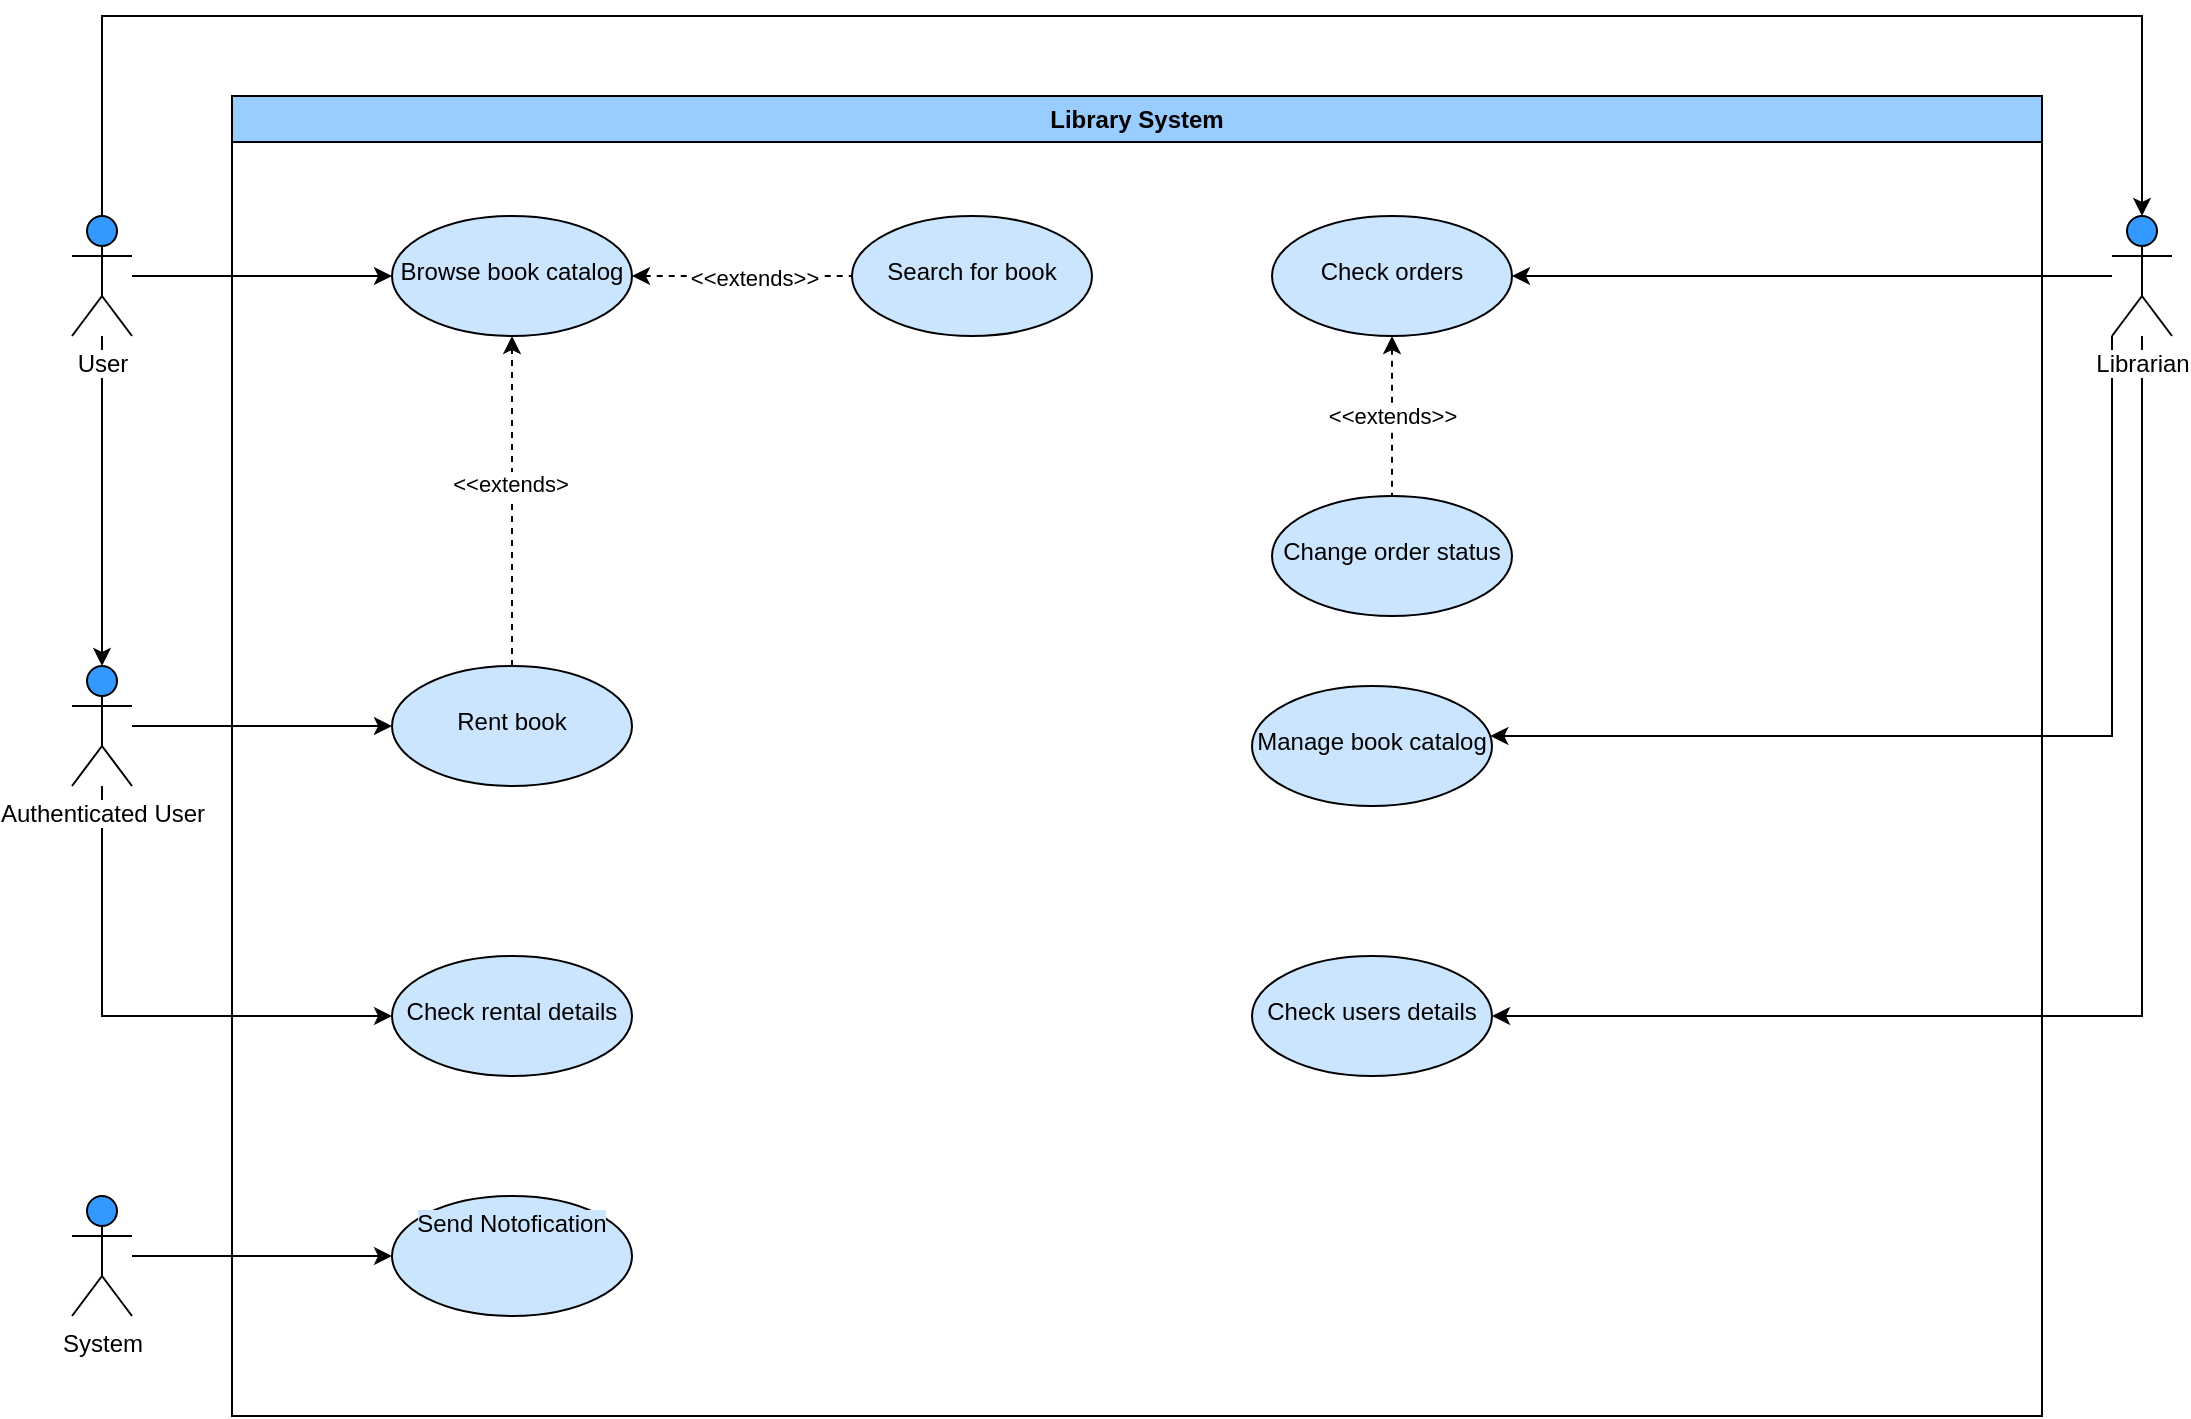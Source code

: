 <mxfile version="20.6.2" type="github">
  <diagram id="BhhGLLBL8qw27qqaKnJw" name="Page-1">
    <mxGraphModel dx="2583" dy="1483" grid="1" gridSize="10" guides="1" tooltips="1" connect="1" arrows="1" fold="1" page="1" pageScale="1" pageWidth="827" pageHeight="1169" math="0" shadow="0">
      <root>
        <mxCell id="0" />
        <mxCell id="1" parent="0" />
        <mxCell id="DdpT-OFBI1ggHvNi21Hl-1" value="Library System" style="swimlane;whiteSpace=wrap;html=1;fillColor=#99CCFF;" vertex="1" parent="1">
          <mxGeometry x="160" y="260" width="905" height="660" as="geometry" />
        </mxCell>
        <mxCell id="DdpT-OFBI1ggHvNi21Hl-22" value="" style="edgeStyle=orthogonalEdgeStyle;rounded=0;orthogonalLoop=1;jettySize=auto;html=1;endArrow=none;endFill=0;startArrow=classic;startFill=1;dashed=1;" edge="1" parent="DdpT-OFBI1ggHvNi21Hl-1" source="DdpT-OFBI1ggHvNi21Hl-19" target="DdpT-OFBI1ggHvNi21Hl-21">
          <mxGeometry relative="1" as="geometry" />
        </mxCell>
        <mxCell id="DdpT-OFBI1ggHvNi21Hl-23" value="&amp;lt;&amp;lt;extends&amp;gt;&amp;gt;" style="edgeLabel;html=1;align=center;verticalAlign=middle;resizable=0;points=[];" vertex="1" connectable="0" parent="DdpT-OFBI1ggHvNi21Hl-22">
          <mxGeometry x="0.1" y="-1" relative="1" as="geometry">
            <mxPoint as="offset" />
          </mxGeometry>
        </mxCell>
        <mxCell id="DdpT-OFBI1ggHvNi21Hl-19" value="&lt;br&gt;Browse book catalog" style="ellipse;whiteSpace=wrap;html=1;verticalAlign=top;fillColor=#CCE5FF;" vertex="1" parent="DdpT-OFBI1ggHvNi21Hl-1">
          <mxGeometry x="80" y="60" width="120" height="60" as="geometry" />
        </mxCell>
        <mxCell id="DdpT-OFBI1ggHvNi21Hl-21" value="&lt;br&gt;Search for book" style="ellipse;whiteSpace=wrap;html=1;verticalAlign=top;fillColor=#CCE5FF;" vertex="1" parent="DdpT-OFBI1ggHvNi21Hl-1">
          <mxGeometry x="310" y="60" width="120" height="60" as="geometry" />
        </mxCell>
        <mxCell id="DdpT-OFBI1ggHvNi21Hl-26" style="edgeStyle=orthogonalEdgeStyle;rounded=0;orthogonalLoop=1;jettySize=auto;html=1;startArrow=none;startFill=0;endArrow=classic;endFill=1;dashed=1;" edge="1" parent="DdpT-OFBI1ggHvNi21Hl-1" source="DdpT-OFBI1ggHvNi21Hl-24" target="DdpT-OFBI1ggHvNi21Hl-19">
          <mxGeometry relative="1" as="geometry" />
        </mxCell>
        <mxCell id="DdpT-OFBI1ggHvNi21Hl-27" value="&amp;lt;&amp;lt;extends&amp;gt;" style="edgeLabel;html=1;align=center;verticalAlign=middle;resizable=0;points=[];" vertex="1" connectable="0" parent="DdpT-OFBI1ggHvNi21Hl-26">
          <mxGeometry x="0.111" y="1" relative="1" as="geometry">
            <mxPoint as="offset" />
          </mxGeometry>
        </mxCell>
        <mxCell id="DdpT-OFBI1ggHvNi21Hl-24" value="&lt;br&gt;Rent book" style="ellipse;whiteSpace=wrap;html=1;verticalAlign=top;fillColor=#CCE5FF;" vertex="1" parent="DdpT-OFBI1ggHvNi21Hl-1">
          <mxGeometry x="80" y="285" width="120" height="60" as="geometry" />
        </mxCell>
        <mxCell id="DdpT-OFBI1ggHvNi21Hl-28" value="&lt;br&gt;Check rental details" style="ellipse;whiteSpace=wrap;html=1;verticalAlign=top;fillColor=#CCE5FF;" vertex="1" parent="DdpT-OFBI1ggHvNi21Hl-1">
          <mxGeometry x="80" y="430" width="120" height="60" as="geometry" />
        </mxCell>
        <mxCell id="DdpT-OFBI1ggHvNi21Hl-38" value="&amp;lt;&amp;lt;extends&amp;gt;&amp;gt;" style="edgeStyle=orthogonalEdgeStyle;rounded=0;orthogonalLoop=1;jettySize=auto;html=1;startArrow=classic;startFill=1;endArrow=none;endFill=0;dashed=1;" edge="1" parent="DdpT-OFBI1ggHvNi21Hl-1" source="DdpT-OFBI1ggHvNi21Hl-34" target="DdpT-OFBI1ggHvNi21Hl-37">
          <mxGeometry relative="1" as="geometry" />
        </mxCell>
        <mxCell id="DdpT-OFBI1ggHvNi21Hl-34" value="&lt;br&gt;Check orders" style="ellipse;whiteSpace=wrap;html=1;verticalAlign=top;fillColor=#CCE5FF;" vertex="1" parent="DdpT-OFBI1ggHvNi21Hl-1">
          <mxGeometry x="520" y="60" width="120" height="60" as="geometry" />
        </mxCell>
        <mxCell id="DdpT-OFBI1ggHvNi21Hl-37" value="&lt;br&gt;Change order status" style="ellipse;whiteSpace=wrap;html=1;verticalAlign=top;fillColor=#CCE5FF;" vertex="1" parent="DdpT-OFBI1ggHvNi21Hl-1">
          <mxGeometry x="520" y="200" width="120" height="60" as="geometry" />
        </mxCell>
        <mxCell id="DdpT-OFBI1ggHvNi21Hl-39" value="&lt;br&gt;Manage book catalog" style="ellipse;whiteSpace=wrap;html=1;verticalAlign=top;fillColor=#CCE5FF;" vertex="1" parent="DdpT-OFBI1ggHvNi21Hl-1">
          <mxGeometry x="510" y="295" width="120" height="60" as="geometry" />
        </mxCell>
        <mxCell id="DdpT-OFBI1ggHvNi21Hl-41" value="&lt;br&gt;Check users details" style="ellipse;whiteSpace=wrap;html=1;verticalAlign=top;fillColor=#CCE5FF;" vertex="1" parent="DdpT-OFBI1ggHvNi21Hl-1">
          <mxGeometry x="510" y="430" width="120" height="60" as="geometry" />
        </mxCell>
        <mxCell id="DdpT-OFBI1ggHvNi21Hl-52" value="&lt;span style=&quot;background-color: rgb(204, 229, 255);&quot;&gt;Send Notofication&lt;br&gt;&lt;/span&gt;" style="ellipse;whiteSpace=wrap;html=1;verticalAlign=top;fillColor=#CCE5FF;labelBackgroundColor=#FFFFFF;" vertex="1" parent="DdpT-OFBI1ggHvNi21Hl-1">
          <mxGeometry x="80" y="550" width="120" height="60" as="geometry" />
        </mxCell>
        <mxCell id="DdpT-OFBI1ggHvNi21Hl-8" value="" style="edgeStyle=orthogonalEdgeStyle;rounded=0;orthogonalLoop=1;jettySize=auto;html=1;" edge="1" parent="1" source="DdpT-OFBI1ggHvNi21Hl-2" target="DdpT-OFBI1ggHvNi21Hl-7">
          <mxGeometry relative="1" as="geometry">
            <mxPoint x="95" y="580" as="sourcePoint" />
          </mxGeometry>
        </mxCell>
        <mxCell id="DdpT-OFBI1ggHvNi21Hl-16" value="" style="edgeStyle=orthogonalEdgeStyle;rounded=0;orthogonalLoop=1;jettySize=auto;html=1;" edge="1" parent="1" source="DdpT-OFBI1ggHvNi21Hl-2" target="DdpT-OFBI1ggHvNi21Hl-15">
          <mxGeometry relative="1" as="geometry">
            <Array as="points">
              <mxPoint x="95" y="220" />
              <mxPoint x="1115" y="220" />
            </Array>
          </mxGeometry>
        </mxCell>
        <mxCell id="DdpT-OFBI1ggHvNi21Hl-20" value="" style="edgeStyle=orthogonalEdgeStyle;rounded=0;orthogonalLoop=1;jettySize=auto;html=1;" edge="1" parent="1" source="DdpT-OFBI1ggHvNi21Hl-2" target="DdpT-OFBI1ggHvNi21Hl-19">
          <mxGeometry relative="1" as="geometry" />
        </mxCell>
        <mxCell id="DdpT-OFBI1ggHvNi21Hl-2" value="&lt;span style=&quot;background-color: rgb(255, 255, 255);&quot;&gt;User&lt;/span&gt;" style="shape=umlActor;verticalLabelPosition=bottom;verticalAlign=top;html=1;outlineConnect=0;fillColor=#3399FF;" vertex="1" parent="1">
          <mxGeometry x="80" y="320" width="30" height="60" as="geometry" />
        </mxCell>
        <mxCell id="DdpT-OFBI1ggHvNi21Hl-25" value="" style="edgeStyle=orthogonalEdgeStyle;rounded=0;orthogonalLoop=1;jettySize=auto;html=1;startArrow=none;startFill=0;endArrow=classic;endFill=1;" edge="1" parent="1" source="DdpT-OFBI1ggHvNi21Hl-7" target="DdpT-OFBI1ggHvNi21Hl-24">
          <mxGeometry relative="1" as="geometry">
            <Array as="points">
              <mxPoint x="320" y="575" />
            </Array>
          </mxGeometry>
        </mxCell>
        <mxCell id="DdpT-OFBI1ggHvNi21Hl-29" value="" style="edgeStyle=orthogonalEdgeStyle;rounded=0;orthogonalLoop=1;jettySize=auto;html=1;startArrow=none;startFill=0;endArrow=classic;endFill=1;" edge="1" parent="1" source="DdpT-OFBI1ggHvNi21Hl-7" target="DdpT-OFBI1ggHvNi21Hl-28">
          <mxGeometry relative="1" as="geometry">
            <Array as="points">
              <mxPoint x="95" y="720" />
            </Array>
          </mxGeometry>
        </mxCell>
        <mxCell id="DdpT-OFBI1ggHvNi21Hl-7" value="&lt;span style=&quot;background-color: rgb(255, 255, 255);&quot;&gt;Authenticated User&lt;/span&gt;" style="shape=umlActor;verticalLabelPosition=bottom;verticalAlign=top;html=1;outlineConnect=0;fillColor=#3399FF;" vertex="1" parent="1">
          <mxGeometry x="80" y="545" width="30" height="60" as="geometry" />
        </mxCell>
        <mxCell id="DdpT-OFBI1ggHvNi21Hl-35" value="" style="edgeStyle=orthogonalEdgeStyle;rounded=0;orthogonalLoop=1;jettySize=auto;html=1;startArrow=none;startFill=0;endArrow=classic;endFill=1;" edge="1" parent="1" source="DdpT-OFBI1ggHvNi21Hl-15" target="DdpT-OFBI1ggHvNi21Hl-34">
          <mxGeometry relative="1" as="geometry" />
        </mxCell>
        <mxCell id="DdpT-OFBI1ggHvNi21Hl-40" value="" style="edgeStyle=orthogonalEdgeStyle;rounded=0;orthogonalLoop=1;jettySize=auto;html=1;startArrow=none;startFill=0;endArrow=classic;endFill=1;" edge="1" parent="1" source="DdpT-OFBI1ggHvNi21Hl-15" target="DdpT-OFBI1ggHvNi21Hl-39">
          <mxGeometry relative="1" as="geometry">
            <Array as="points">
              <mxPoint x="1100" y="580" />
            </Array>
          </mxGeometry>
        </mxCell>
        <mxCell id="DdpT-OFBI1ggHvNi21Hl-42" value="" style="edgeStyle=orthogonalEdgeStyle;rounded=0;orthogonalLoop=1;jettySize=auto;html=1;startArrow=none;startFill=0;endArrow=classic;endFill=1;" edge="1" parent="1" source="DdpT-OFBI1ggHvNi21Hl-15" target="DdpT-OFBI1ggHvNi21Hl-41">
          <mxGeometry relative="1" as="geometry">
            <Array as="points">
              <mxPoint x="1115" y="720" />
            </Array>
          </mxGeometry>
        </mxCell>
        <mxCell id="DdpT-OFBI1ggHvNi21Hl-15" value="&lt;span style=&quot;background-color: rgb(255, 255, 255);&quot;&gt;Librarian&lt;/span&gt;" style="shape=umlActor;verticalLabelPosition=bottom;verticalAlign=top;html=1;outlineConnect=0;fillColor=#3399FF;" vertex="1" parent="1">
          <mxGeometry x="1100" y="320" width="30" height="60" as="geometry" />
        </mxCell>
        <mxCell id="DdpT-OFBI1ggHvNi21Hl-53" value="" style="edgeStyle=orthogonalEdgeStyle;rounded=0;orthogonalLoop=1;jettySize=auto;html=1;startArrow=none;startFill=0;endArrow=classic;endFill=1;" edge="1" parent="1" source="DdpT-OFBI1ggHvNi21Hl-43" target="DdpT-OFBI1ggHvNi21Hl-52">
          <mxGeometry relative="1" as="geometry" />
        </mxCell>
        <mxCell id="DdpT-OFBI1ggHvNi21Hl-43" value="System" style="shape=umlActor;verticalLabelPosition=bottom;verticalAlign=top;html=1;outlineConnect=0;labelBackgroundColor=#FFFFFF;fillColor=#3399FF;" vertex="1" parent="1">
          <mxGeometry x="80" y="810" width="30" height="60" as="geometry" />
        </mxCell>
      </root>
    </mxGraphModel>
  </diagram>
</mxfile>
